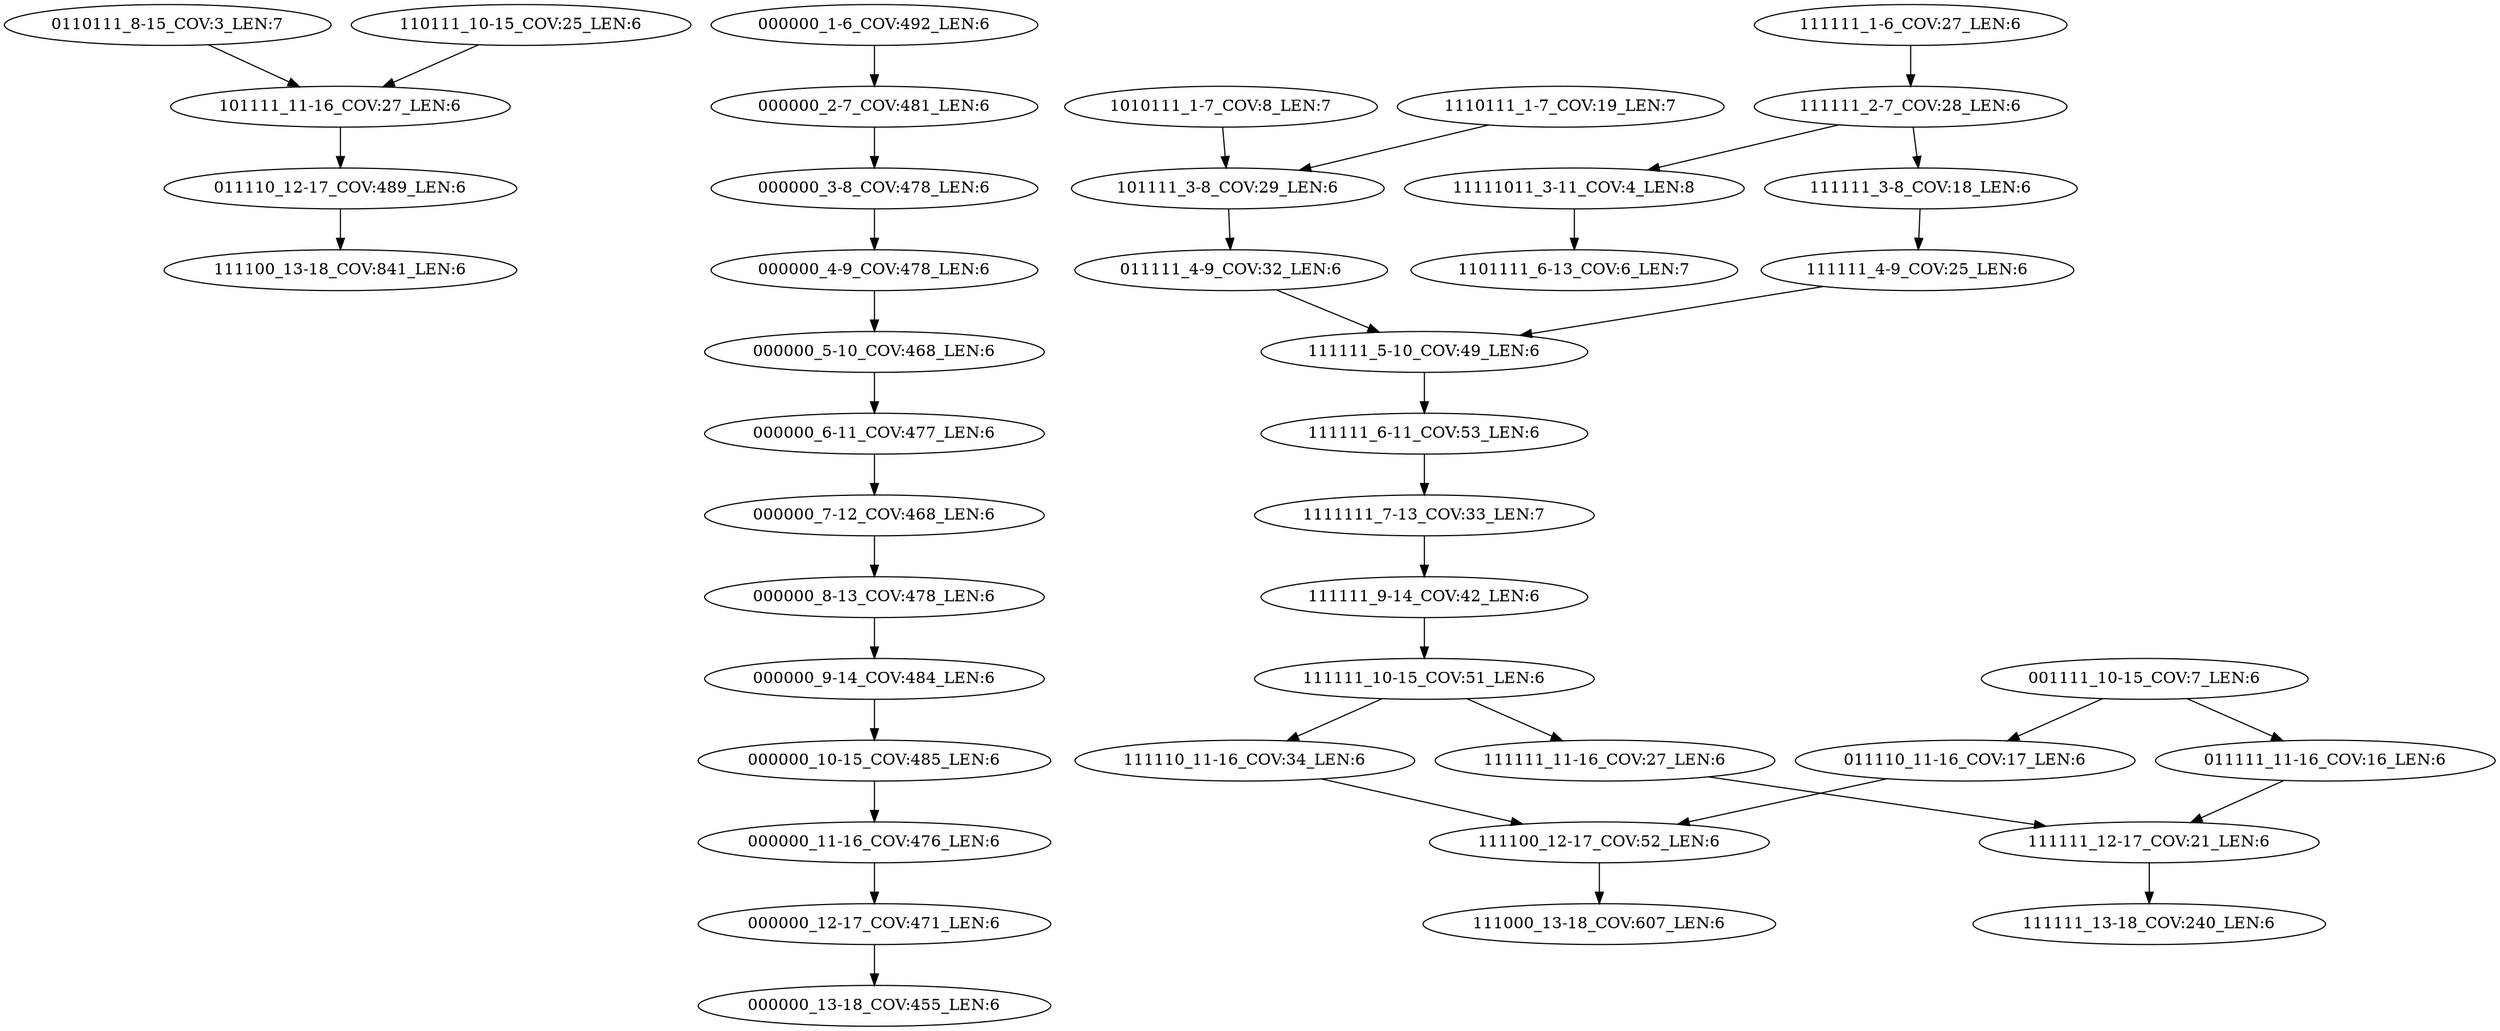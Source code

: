 digraph G {
    "101111_11-16_COV:27_LEN:6" -> "011110_12-17_COV:489_LEN:6";
    "000000_1-6_COV:492_LEN:6" -> "000000_2-7_COV:481_LEN:6";
    "111110_11-16_COV:34_LEN:6" -> "111100_12-17_COV:52_LEN:6";
    "000000_9-14_COV:484_LEN:6" -> "000000_10-15_COV:485_LEN:6";
    "1111111_7-13_COV:33_LEN:7" -> "111111_9-14_COV:42_LEN:6";
    "111100_12-17_COV:52_LEN:6" -> "111000_13-18_COV:607_LEN:6";
    "0110111_8-15_COV:3_LEN:7" -> "101111_11-16_COV:27_LEN:6";
    "000000_6-11_COV:477_LEN:6" -> "000000_7-12_COV:468_LEN:6";
    "000000_2-7_COV:481_LEN:6" -> "000000_3-8_COV:478_LEN:6";
    "11111011_3-11_COV:4_LEN:8" -> "1101111_6-13_COV:6_LEN:7";
    "011111_11-16_COV:16_LEN:6" -> "111111_12-17_COV:21_LEN:6";
    "111111_6-11_COV:53_LEN:6" -> "1111111_7-13_COV:33_LEN:7";
    "000000_10-15_COV:485_LEN:6" -> "000000_11-16_COV:476_LEN:6";
    "111111_10-15_COV:51_LEN:6" -> "111110_11-16_COV:34_LEN:6";
    "111111_10-15_COV:51_LEN:6" -> "111111_11-16_COV:27_LEN:6";
    "000000_8-13_COV:478_LEN:6" -> "000000_9-14_COV:484_LEN:6";
    "111111_9-14_COV:42_LEN:6" -> "111111_10-15_COV:51_LEN:6";
    "011111_4-9_COV:32_LEN:6" -> "111111_5-10_COV:49_LEN:6";
    "000000_7-12_COV:468_LEN:6" -> "000000_8-13_COV:478_LEN:6";
    "111111_4-9_COV:25_LEN:6" -> "111111_5-10_COV:49_LEN:6";
    "000000_5-10_COV:468_LEN:6" -> "000000_6-11_COV:477_LEN:6";
    "111111_12-17_COV:21_LEN:6" -> "111111_13-18_COV:240_LEN:6";
    "011110_11-16_COV:17_LEN:6" -> "111100_12-17_COV:52_LEN:6";
    "101111_3-8_COV:29_LEN:6" -> "011111_4-9_COV:32_LEN:6";
    "111111_2-7_COV:28_LEN:6" -> "11111011_3-11_COV:4_LEN:8";
    "111111_2-7_COV:28_LEN:6" -> "111111_3-8_COV:18_LEN:6";
    "111111_5-10_COV:49_LEN:6" -> "111111_6-11_COV:53_LEN:6";
    "1110111_1-7_COV:19_LEN:7" -> "101111_3-8_COV:29_LEN:6";
    "111111_1-6_COV:27_LEN:6" -> "111111_2-7_COV:28_LEN:6";
    "110111_10-15_COV:25_LEN:6" -> "101111_11-16_COV:27_LEN:6";
    "000000_12-17_COV:471_LEN:6" -> "000000_13-18_COV:455_LEN:6";
    "111111_3-8_COV:18_LEN:6" -> "111111_4-9_COV:25_LEN:6";
    "111111_11-16_COV:27_LEN:6" -> "111111_12-17_COV:21_LEN:6";
    "000000_3-8_COV:478_LEN:6" -> "000000_4-9_COV:478_LEN:6";
    "1010111_1-7_COV:8_LEN:7" -> "101111_3-8_COV:29_LEN:6";
    "001111_10-15_COV:7_LEN:6" -> "011111_11-16_COV:16_LEN:6";
    "001111_10-15_COV:7_LEN:6" -> "011110_11-16_COV:17_LEN:6";
    "011110_12-17_COV:489_LEN:6" -> "111100_13-18_COV:841_LEN:6";
    "000000_4-9_COV:478_LEN:6" -> "000000_5-10_COV:468_LEN:6";
    "000000_11-16_COV:476_LEN:6" -> "000000_12-17_COV:471_LEN:6";
}
